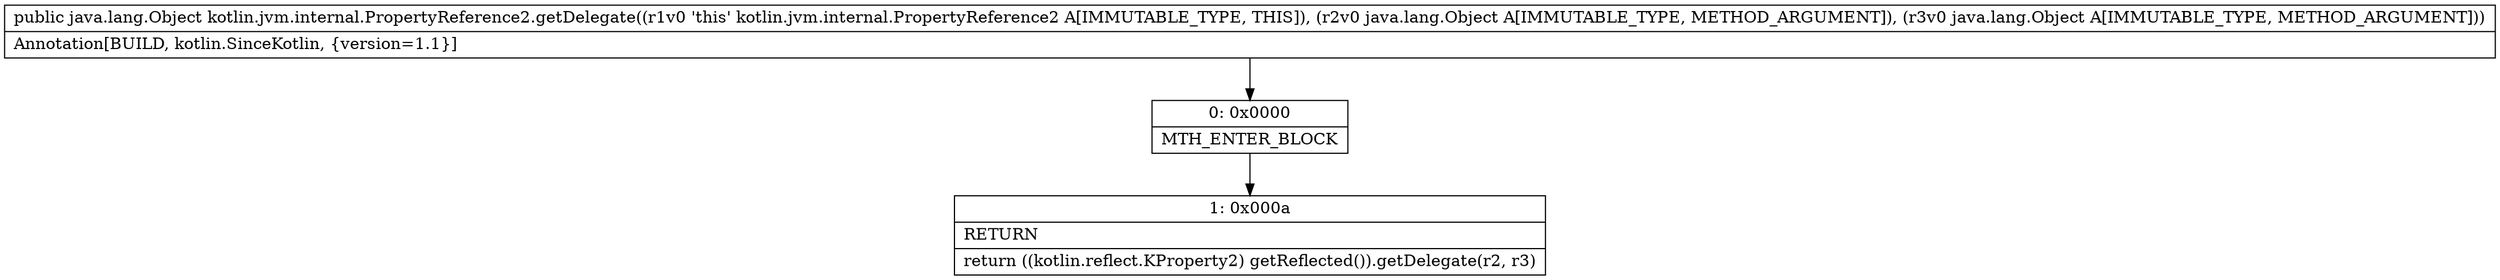 digraph "CFG forkotlin.jvm.internal.PropertyReference2.getDelegate(Ljava\/lang\/Object;Ljava\/lang\/Object;)Ljava\/lang\/Object;" {
Node_0 [shape=record,label="{0\:\ 0x0000|MTH_ENTER_BLOCK\l}"];
Node_1 [shape=record,label="{1\:\ 0x000a|RETURN\l|return ((kotlin.reflect.KProperty2) getReflected()).getDelegate(r2, r3)\l}"];
MethodNode[shape=record,label="{public java.lang.Object kotlin.jvm.internal.PropertyReference2.getDelegate((r1v0 'this' kotlin.jvm.internal.PropertyReference2 A[IMMUTABLE_TYPE, THIS]), (r2v0 java.lang.Object A[IMMUTABLE_TYPE, METHOD_ARGUMENT]), (r3v0 java.lang.Object A[IMMUTABLE_TYPE, METHOD_ARGUMENT]))  | Annotation[BUILD, kotlin.SinceKotlin, \{version=1.1\}]\l}"];
MethodNode -> Node_0;
Node_0 -> Node_1;
}

